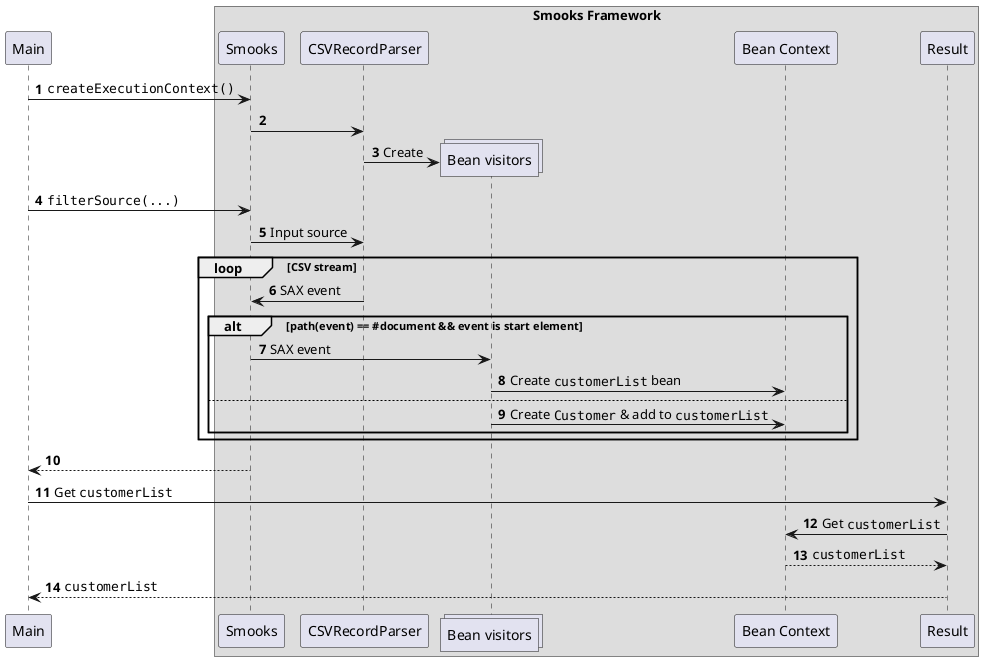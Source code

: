 @startuml
participant Main
box Smooks Framework
participant Smooks
participant CSVRecordParser
collections "Bean visitors"
participant "Bean Context"
participant Result
end box
autonumber

Main -> Smooks : ""createExecutionContext()""
Smooks -> CSVRecordParser
create "Bean visitors"
CSVRecordParser -> "Bean visitors": Create
Main -> Smooks : ""filterSource(...)""
Smooks -> CSVRecordParser: Input source
loop CSV stream
    Smooks <- CSVRecordParser: SAX event
    alt path(event) == #document && event is start element
        Smooks -> "Bean visitors": SAX event
        "Bean visitors" -> "Bean Context": Create ""customerList"" bean
    else
        "Bean visitors" -> "Bean Context": Create ""Customer"" & add to ""customerList""
    end
end
Smooks --> Main
Main -> Result: Get ""customerList""
Result -> "Bean Context": Get ""customerList""
"Bean Context" --> Result: ""customerList""
Result --> Main: ""customerList""
@enduml